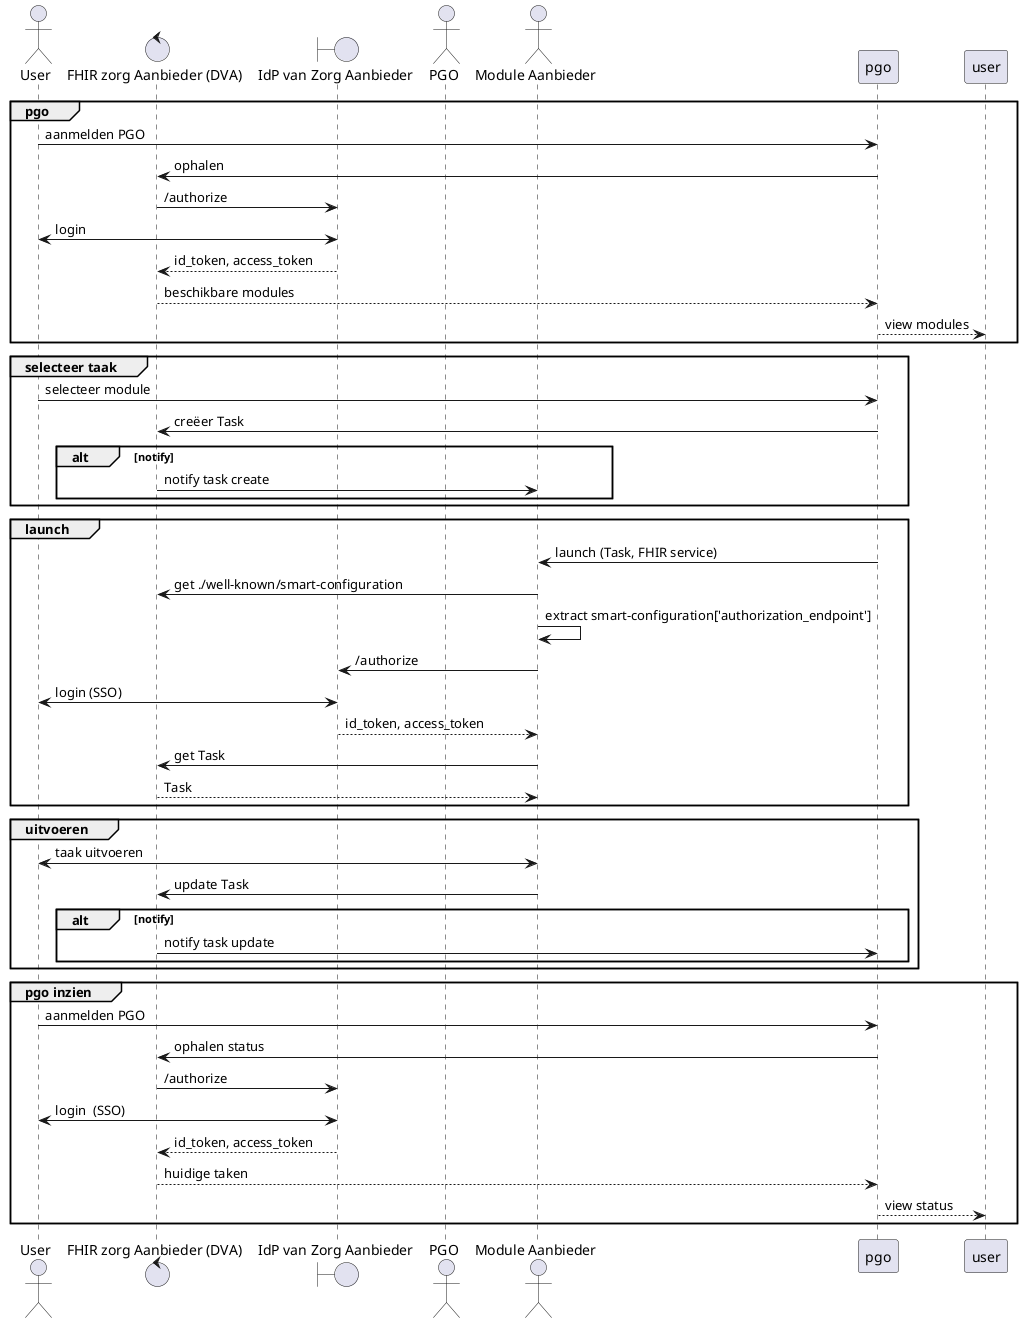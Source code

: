 @startuml
actor User as usr
control "FHIR zorg Aanbieder (DVA)" as za
boundary "IdP van Zorg Aanbieder" as idp
actor PGO as "PGO"
actor "Module Aanbieder" as module


group pgo
  usr -> pgo: aanmelden PGO
  pgo -> za: ophalen
  za -> idp: /authorize
  idp <-> usr: login
  idp --> za: id_token, access_token
  za --> pgo: beschikbare modules
  pgo --> user: view modules
end

group selecteer taak
  usr -> pgo: selecteer module
  pgo -> za: creëer Task

  alt notify
  za -> module: notify task create
  end
end

group launch
  pgo -> module: launch (Task, FHIR service)
  module -> za: get ./well-known/smart-configuration
  module -> module: extract smart-configuration['authorization_endpoint']
  module -> idp: /authorize
  idp <-> usr: login (SSO)
  idp --> module: id_token, access_token
  module -> za: get Task
  za --> module: Task
end

group uitvoeren
  module <-> usr: taak uitvoeren
  module -> za: update Task

  alt notify
  za -> pgo: notify task update
  end
end

group pgo inzien
  usr -> pgo: aanmelden PGO
  pgo -> za: ophalen status
  za -> idp: /authorize
  idp <-> usr: login  (SSO)
  idp --> za: id_token, access_token
  za --> pgo: huidige taken
  pgo --> user: view status
end
@enduml
